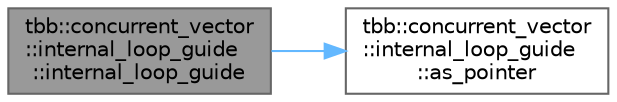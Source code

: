 digraph "tbb::concurrent_vector::internal_loop_guide::internal_loop_guide"
{
 // LATEX_PDF_SIZE
  bgcolor="transparent";
  edge [fontname=Helvetica,fontsize=10,labelfontname=Helvetica,labelfontsize=10];
  node [fontname=Helvetica,fontsize=10,shape=box,height=0.2,width=0.4];
  rankdir="LR";
  Node1 [id="Node000001",label="tbb::concurrent_vector\l::internal_loop_guide\l::internal_loop_guide",height=0.2,width=0.4,color="gray40", fillcolor="grey60", style="filled", fontcolor="black",tooltip=" "];
  Node1 -> Node2 [id="edge1_Node000001_Node000002",color="steelblue1",style="solid",tooltip=" "];
  Node2 [id="Node000002",label="tbb::concurrent_vector\l::internal_loop_guide\l::as_pointer",height=0.2,width=0.4,color="grey40", fillcolor="white", style="filled",URL="$classtbb_1_1concurrent__vector_1_1internal__loop__guide.html#a15f61bf6b09aafc451014ee9dc1ecfcf",tooltip=" "];
}
